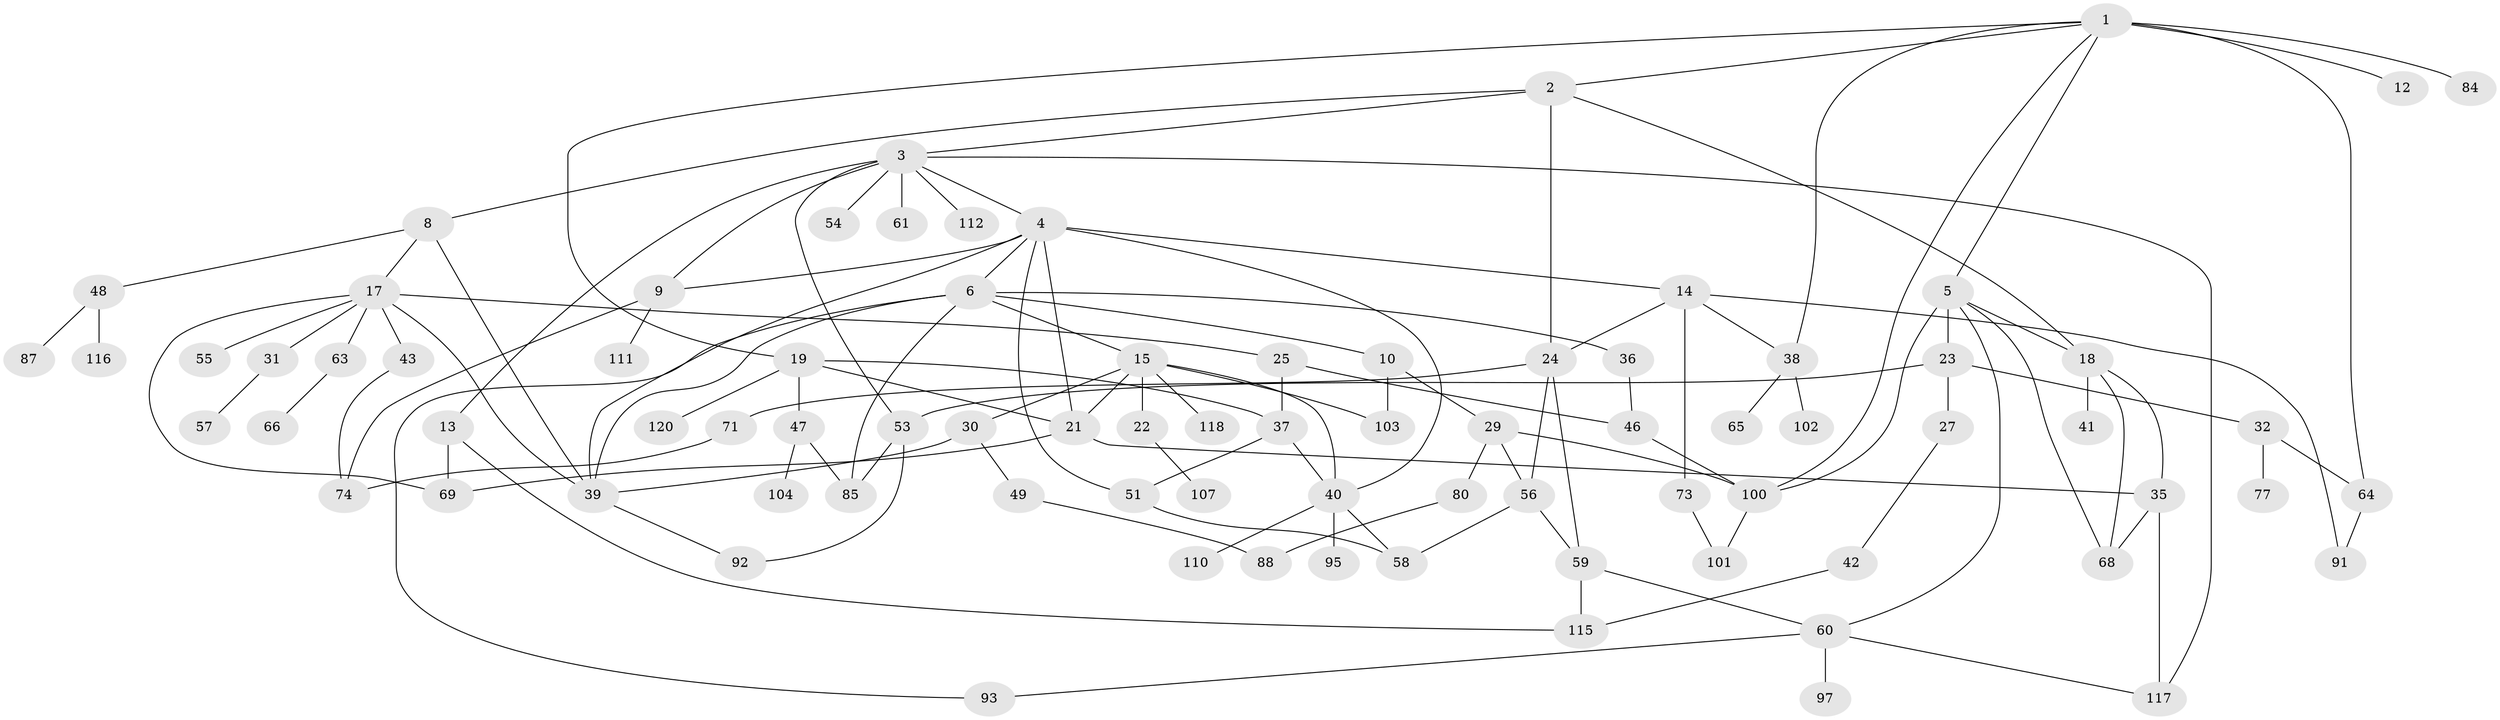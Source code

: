// Generated by graph-tools (version 1.1) at 2025/23/03/03/25 07:23:35]
// undirected, 83 vertices, 126 edges
graph export_dot {
graph [start="1"]
  node [color=gray90,style=filled];
  1 [super="+11"];
  2;
  3 [super="+7"];
  4;
  5 [super="+16"];
  6 [super="+105"];
  8 [super="+28"];
  9 [super="+52"];
  10 [super="+109"];
  12;
  13;
  14 [super="+79"];
  15 [super="+26"];
  17 [super="+90"];
  18 [super="+20"];
  19 [super="+33"];
  21 [super="+89"];
  22 [super="+98"];
  23;
  24 [super="+44"];
  25 [super="+96"];
  27 [super="+125"];
  29 [super="+34"];
  30 [super="+94"];
  31 [super="+67"];
  32 [super="+75"];
  35 [super="+45"];
  36;
  37 [super="+99"];
  38;
  39 [super="+62"];
  40 [super="+50"];
  41;
  42;
  43;
  46 [super="+121"];
  47;
  48 [super="+83"];
  49;
  51 [super="+78"];
  53 [super="+106"];
  54;
  55;
  56;
  57;
  58 [super="+81"];
  59 [super="+82"];
  60 [super="+124"];
  61;
  63;
  64 [super="+119"];
  65 [super="+70"];
  66 [super="+72"];
  68 [super="+76"];
  69;
  71;
  73 [super="+86"];
  74 [super="+122"];
  77;
  80 [super="+123"];
  84;
  85;
  87;
  88 [super="+113"];
  91;
  92;
  93;
  95;
  97;
  100 [super="+114"];
  101;
  102;
  103;
  104 [super="+108"];
  107;
  110;
  111;
  112;
  115;
  116;
  117;
  118;
  120;
  1 -- 2;
  1 -- 5;
  1 -- 84;
  1 -- 64;
  1 -- 19;
  1 -- 100;
  1 -- 38;
  1 -- 12;
  2 -- 3;
  2 -- 8;
  2 -- 18;
  2 -- 24;
  3 -- 4;
  3 -- 54;
  3 -- 9;
  3 -- 112;
  3 -- 13;
  3 -- 117;
  3 -- 61;
  3 -- 53;
  4 -- 6;
  4 -- 9;
  4 -- 14;
  4 -- 51;
  4 -- 21;
  4 -- 39;
  4 -- 40;
  5 -- 60;
  5 -- 100;
  5 -- 23;
  5 -- 68;
  5 -- 18;
  6 -- 10;
  6 -- 15;
  6 -- 36;
  6 -- 39;
  6 -- 85;
  6 -- 93;
  8 -- 17;
  8 -- 48;
  8 -- 39;
  9 -- 111;
  9 -- 74;
  10 -- 29;
  10 -- 103;
  13 -- 69;
  13 -- 115;
  14 -- 38;
  14 -- 73;
  14 -- 24;
  14 -- 91;
  15 -- 22;
  15 -- 40;
  15 -- 21;
  15 -- 30;
  15 -- 103;
  15 -- 118;
  17 -- 25;
  17 -- 31;
  17 -- 43;
  17 -- 55;
  17 -- 63;
  17 -- 69;
  17 -- 39;
  18 -- 41;
  18 -- 68;
  18 -- 35;
  19 -- 21;
  19 -- 47;
  19 -- 120;
  19 -- 37;
  21 -- 35;
  21 -- 69;
  22 -- 107;
  23 -- 27;
  23 -- 32;
  23 -- 53;
  24 -- 56;
  24 -- 59;
  24 -- 71;
  25 -- 37;
  25 -- 46;
  27 -- 42;
  29 -- 56;
  29 -- 80 [weight=2];
  29 -- 100;
  30 -- 49;
  30 -- 39;
  31 -- 57;
  32 -- 64;
  32 -- 77;
  35 -- 68;
  35 -- 117;
  36 -- 46;
  37 -- 40;
  37 -- 51;
  38 -- 65;
  38 -- 102;
  39 -- 92;
  40 -- 110;
  40 -- 95;
  40 -- 58;
  42 -- 115;
  43 -- 74;
  46 -- 100;
  47 -- 85;
  47 -- 104;
  48 -- 87;
  48 -- 116;
  49 -- 88;
  51 -- 58;
  53 -- 92;
  53 -- 85;
  56 -- 59;
  56 -- 58;
  59 -- 60;
  59 -- 115;
  60 -- 93;
  60 -- 97;
  60 -- 117;
  63 -- 66;
  64 -- 91;
  71 -- 74;
  73 -- 101;
  80 -- 88;
  100 -- 101;
}
